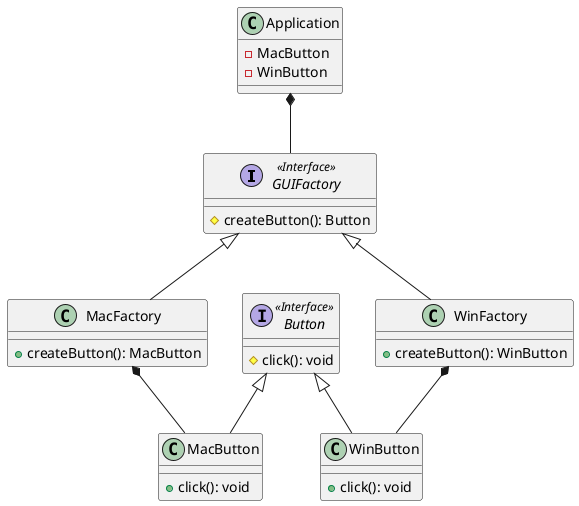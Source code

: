 @startuml
interface GUIFactory <<Interface>> {
    # createButton(): Button
}
class MacFactory {
    + createButton(): MacButton
}
class WinFactory {
    + createButton(): WinButton
}
interface Button <<Interface>> {
    # click(): void
}
class MacButton {
    + click(): void
}
class WinButton {
    + click(): void
}
class Application {
    - MacButton
    - WinButton
}

GUIFactory <|-- MacFactory
GUIFactory <|-- WinFactory

Button <|-- MacButton
Button <|-- WinButton

MacFactory *-- MacButton
WinFactory *-- WinButton

'application use factory'
Application *-- GUIFactory

@enduml
